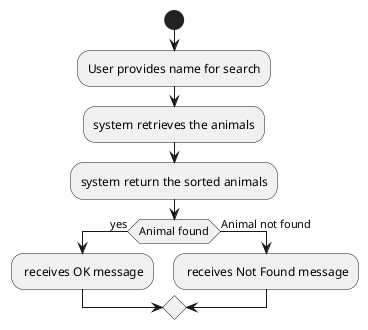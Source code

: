 @startuml

start

:User provides name for search;
:system retrieves the animals;
:system return the sorted animals;
if (Animal found) then (yes)
   : receives OK message;
else (Animal not found)
   : receives Not Found message;
endif

@enduml








